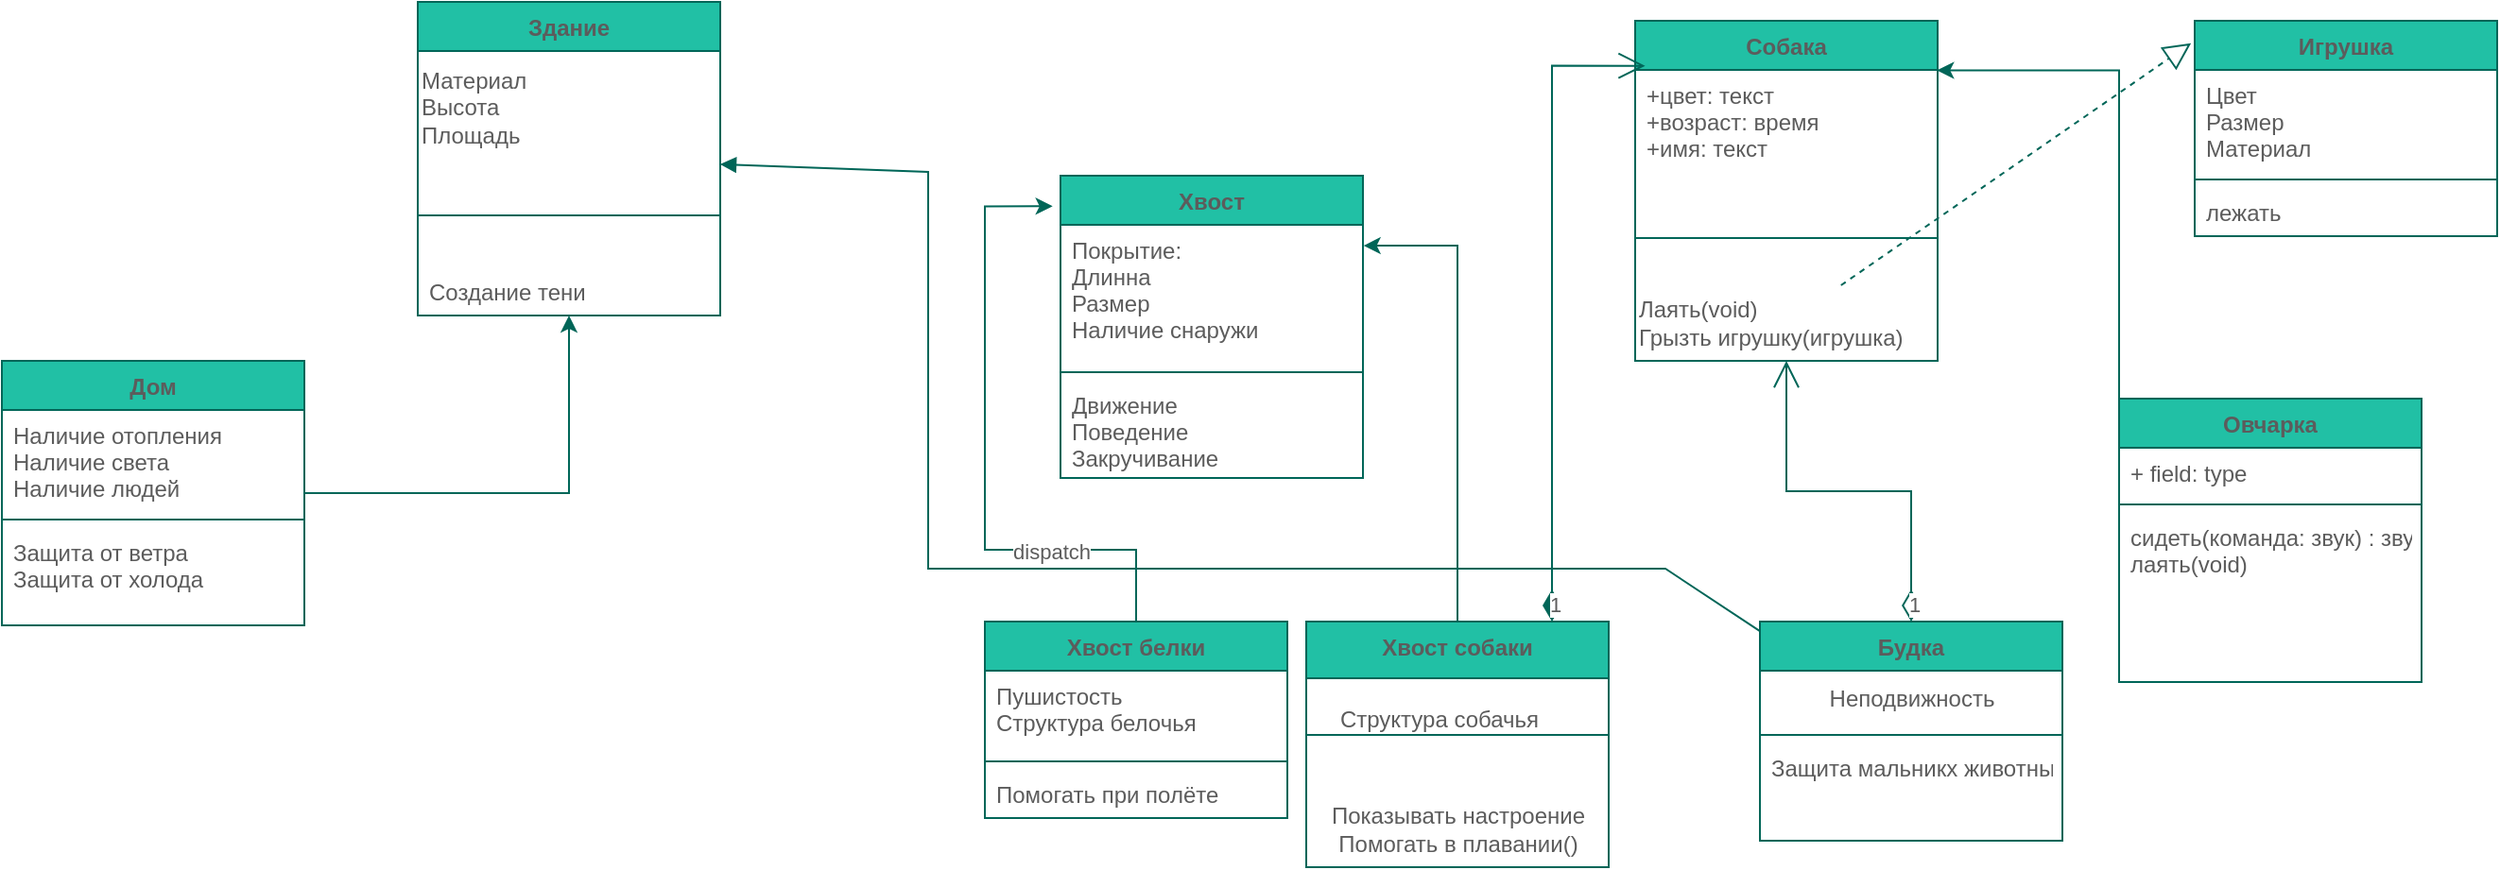 <mxfile version="20.3.0" type="device"><diagram id="C5RBs43oDa-KdzZeNtuy" name="Page-1"><mxGraphModel dx="2434" dy="1032" grid="1" gridSize="10" guides="1" tooltips="1" connect="1" arrows="1" fold="1" page="1" pageScale="1" pageWidth="827" pageHeight="1169" math="0" shadow="0"><root><mxCell id="WIyWlLk6GJQsqaUBKTNV-0"/><mxCell id="WIyWlLk6GJQsqaUBKTNV-1" parent="WIyWlLk6GJQsqaUBKTNV-0"/><mxCell id="j9uVrYHDBI9bgolqgFOk-0" value="Собака" style="swimlane;fontStyle=1;align=center;verticalAlign=top;childLayout=stackLayout;horizontal=1;startSize=26;horizontalStack=0;resizeParent=1;resizeParentMax=0;resizeLast=0;collapsible=1;marginBottom=0;fillColor=#21C0A5;strokeColor=#006658;fontColor=#5C5C5C;" parent="WIyWlLk6GJQsqaUBKTNV-1" vertex="1"><mxGeometry x="334" y="40" width="160" height="180" as="geometry"/></mxCell><mxCell id="j9uVrYHDBI9bgolqgFOk-1" value="+цвет: текст&#10;+возраст: время&#10;+имя: текст&#10;" style="text;strokeColor=none;fillColor=none;align=left;verticalAlign=top;spacingLeft=4;spacingRight=4;overflow=hidden;rotatable=0;points=[[0,0.5],[1,0.5]];portConstraint=eastwest;fontColor=#5C5C5C;" parent="j9uVrYHDBI9bgolqgFOk-0" vertex="1"><mxGeometry y="26" width="160" height="64" as="geometry"/></mxCell><mxCell id="j9uVrYHDBI9bgolqgFOk-2" value="" style="line;strokeWidth=1;fillColor=none;align=left;verticalAlign=middle;spacingTop=-1;spacingLeft=3;spacingRight=3;rotatable=0;labelPosition=right;points=[];portConstraint=eastwest;strokeColor=#006658;fontColor=#5C5C5C;" parent="j9uVrYHDBI9bgolqgFOk-0" vertex="1"><mxGeometry y="90" width="160" height="50" as="geometry"/></mxCell><mxCell id="j9uVrYHDBI9bgolqgFOk-16" value="Лаять(void)&lt;br&gt;Грызть игрушку(игрушка)" style="text;html=1;align=left;verticalAlign=middle;resizable=0;points=[];autosize=1;strokeColor=none;fillColor=none;fontColor=#5C5C5C;" parent="j9uVrYHDBI9bgolqgFOk-0" vertex="1"><mxGeometry y="140" width="160" height="40" as="geometry"/></mxCell><mxCell id="j9uVrYHDBI9bgolqgFOk-24" style="edgeStyle=orthogonalEdgeStyle;rounded=0;orthogonalLoop=1;jettySize=auto;html=1;entryX=1.002;entryY=0.149;entryDx=0;entryDy=0;entryPerimeter=0;strokeColor=#006658;fontColor=#5C5C5C;" parent="WIyWlLk6GJQsqaUBKTNV-1" source="j9uVrYHDBI9bgolqgFOk-4" target="j9uVrYHDBI9bgolqgFOk-21" edge="1"><mxGeometry relative="1" as="geometry"/></mxCell><mxCell id="j9uVrYHDBI9bgolqgFOk-4" value="Хвост собаки" style="swimlane;fontStyle=1;align=center;verticalAlign=top;childLayout=stackLayout;horizontal=1;startSize=30;horizontalStack=0;resizeParent=1;resizeParentMax=0;resizeLast=0;collapsible=1;marginBottom=0;fillColor=#21C0A5;strokeColor=#006658;fontColor=#5C5C5C;" parent="WIyWlLk6GJQsqaUBKTNV-1" vertex="1"><mxGeometry x="160" y="358" width="160" height="130" as="geometry"/></mxCell><mxCell id="j9uVrYHDBI9bgolqgFOk-6" value="" style="line;strokeWidth=1;fillColor=none;align=left;verticalAlign=middle;spacingTop=-1;spacingLeft=3;spacingRight=3;rotatable=0;labelPosition=right;points=[];portConstraint=eastwest;strokeColor=#006658;fontColor=#5C5C5C;" parent="j9uVrYHDBI9bgolqgFOk-4" vertex="1"><mxGeometry y="30" width="160" height="60" as="geometry"/></mxCell><mxCell id="j9uVrYHDBI9bgolqgFOk-39" value="Показывать настроение&lt;br&gt;Помогать в плавании()" style="text;html=1;align=center;verticalAlign=middle;resizable=0;points=[];autosize=1;strokeColor=none;fillColor=none;fontColor=#5C5C5C;" parent="j9uVrYHDBI9bgolqgFOk-4" vertex="1"><mxGeometry y="90" width="160" height="40" as="geometry"/></mxCell><mxCell id="j9uVrYHDBI9bgolqgFOk-8" value="1" style="endArrow=open;html=1;endSize=12;startArrow=diamondThin;startSize=14;startFill=1;edgeStyle=orthogonalEdgeStyle;align=left;verticalAlign=bottom;rounded=0;entryX=0.033;entryY=-0.034;entryDx=0;entryDy=0;entryPerimeter=0;strokeColor=#006658;fontColor=#5C5C5C;" parent="WIyWlLk6GJQsqaUBKTNV-1" source="j9uVrYHDBI9bgolqgFOk-4" target="j9uVrYHDBI9bgolqgFOk-1" edge="1"><mxGeometry x="-1" y="3" relative="1" as="geometry"><mxPoint x="330" y="320" as="sourcePoint"/><mxPoint x="490" y="320" as="targetPoint"/><Array as="points"><mxPoint x="290" y="64"/></Array></mxGeometry></mxCell><mxCell id="j9uVrYHDBI9bgolqgFOk-19" style="edgeStyle=orthogonalEdgeStyle;rounded=0;orthogonalLoop=1;jettySize=auto;html=1;entryX=0.998;entryY=0.003;entryDx=0;entryDy=0;entryPerimeter=0;strokeColor=#006658;fontColor=#5C5C5C;" parent="WIyWlLk6GJQsqaUBKTNV-1" source="j9uVrYHDBI9bgolqgFOk-9" target="j9uVrYHDBI9bgolqgFOk-1" edge="1"><mxGeometry relative="1" as="geometry"><Array as="points"><mxPoint x="590" y="66"/></Array></mxGeometry></mxCell><mxCell id="j9uVrYHDBI9bgolqgFOk-9" value="Овчарка" style="swimlane;fontStyle=1;align=center;verticalAlign=top;childLayout=stackLayout;horizontal=1;startSize=26;horizontalStack=0;resizeParent=1;resizeParentMax=0;resizeLast=0;collapsible=1;marginBottom=0;fillColor=#21C0A5;strokeColor=#006658;fontColor=#5C5C5C;" parent="WIyWlLk6GJQsqaUBKTNV-1" vertex="1"><mxGeometry x="590" y="240" width="160" height="150" as="geometry"/></mxCell><mxCell id="j9uVrYHDBI9bgolqgFOk-10" value="+ field: type" style="text;strokeColor=none;fillColor=none;align=left;verticalAlign=top;spacingLeft=4;spacingRight=4;overflow=hidden;rotatable=0;points=[[0,0.5],[1,0.5]];portConstraint=eastwest;fontColor=#5C5C5C;" parent="j9uVrYHDBI9bgolqgFOk-9" vertex="1"><mxGeometry y="26" width="160" height="26" as="geometry"/></mxCell><mxCell id="j9uVrYHDBI9bgolqgFOk-11" value="" style="line;strokeWidth=1;fillColor=none;align=left;verticalAlign=middle;spacingTop=-1;spacingLeft=3;spacingRight=3;rotatable=0;labelPosition=right;points=[];portConstraint=eastwest;strokeColor=#006658;fontColor=#5C5C5C;" parent="j9uVrYHDBI9bgolqgFOk-9" vertex="1"><mxGeometry y="52" width="160" height="8" as="geometry"/></mxCell><mxCell id="j9uVrYHDBI9bgolqgFOk-12" value="сидеть(команда: звук) : звук&#10;лаять(void)&#10;" style="text;strokeColor=none;fillColor=none;align=left;verticalAlign=top;spacingLeft=4;spacingRight=4;overflow=hidden;rotatable=0;points=[[0,0.5],[1,0.5]];portConstraint=eastwest;fontColor=#5C5C5C;" parent="j9uVrYHDBI9bgolqgFOk-9" vertex="1"><mxGeometry y="60" width="160" height="90" as="geometry"/></mxCell><mxCell id="j9uVrYHDBI9bgolqgFOk-20" value="Хвост" style="swimlane;fontStyle=1;align=center;verticalAlign=top;childLayout=stackLayout;horizontal=1;startSize=26;horizontalStack=0;resizeParent=1;resizeParentMax=0;resizeLast=0;collapsible=1;marginBottom=0;fillColor=#21C0A5;strokeColor=#006658;fontColor=#5C5C5C;" parent="WIyWlLk6GJQsqaUBKTNV-1" vertex="1"><mxGeometry x="30" y="122" width="160" height="160" as="geometry"/></mxCell><mxCell id="j9uVrYHDBI9bgolqgFOk-21" value="Покрытие:&#10;Длинна&#10;Размер&#10;Наличие снаружи&#10;" style="text;strokeColor=none;fillColor=none;align=left;verticalAlign=top;spacingLeft=4;spacingRight=4;overflow=hidden;rotatable=0;points=[[0,0.5],[1,0.5]];portConstraint=eastwest;fontColor=#5C5C5C;" parent="j9uVrYHDBI9bgolqgFOk-20" vertex="1"><mxGeometry y="26" width="160" height="74" as="geometry"/></mxCell><mxCell id="j9uVrYHDBI9bgolqgFOk-22" value="" style="line;strokeWidth=1;fillColor=none;align=left;verticalAlign=middle;spacingTop=-1;spacingLeft=3;spacingRight=3;rotatable=0;labelPosition=right;points=[];portConstraint=eastwest;strokeColor=#006658;fontColor=#5C5C5C;" parent="j9uVrYHDBI9bgolqgFOk-20" vertex="1"><mxGeometry y="100" width="160" height="8" as="geometry"/></mxCell><mxCell id="j9uVrYHDBI9bgolqgFOk-23" value="Движение&#10;Поведение&#10;Закручивание" style="text;strokeColor=none;fillColor=none;align=left;verticalAlign=top;spacingLeft=4;spacingRight=4;overflow=hidden;rotatable=0;points=[[0,0.5],[1,0.5]];portConstraint=eastwest;fontColor=#5C5C5C;" parent="j9uVrYHDBI9bgolqgFOk-20" vertex="1"><mxGeometry y="108" width="160" height="52" as="geometry"/></mxCell><mxCell id="j9uVrYHDBI9bgolqgFOk-29" value="Игрушка" style="swimlane;fontStyle=1;align=center;verticalAlign=top;childLayout=stackLayout;horizontal=1;startSize=26;horizontalStack=0;resizeParent=1;resizeParentMax=0;resizeLast=0;collapsible=1;marginBottom=0;fillColor=#21C0A5;strokeColor=#006658;fontColor=#5C5C5C;" parent="WIyWlLk6GJQsqaUBKTNV-1" vertex="1"><mxGeometry x="630" y="40" width="160" height="114" as="geometry"/></mxCell><mxCell id="j9uVrYHDBI9bgolqgFOk-30" value="Цвет&#10;Размер&#10;Материал" style="text;strokeColor=none;fillColor=none;align=left;verticalAlign=top;spacingLeft=4;spacingRight=4;overflow=hidden;rotatable=0;points=[[0,0.5],[1,0.5]];portConstraint=eastwest;fontColor=#5C5C5C;" parent="j9uVrYHDBI9bgolqgFOk-29" vertex="1"><mxGeometry y="26" width="160" height="54" as="geometry"/></mxCell><mxCell id="j9uVrYHDBI9bgolqgFOk-31" value="" style="line;strokeWidth=1;fillColor=none;align=left;verticalAlign=middle;spacingTop=-1;spacingLeft=3;spacingRight=3;rotatable=0;labelPosition=right;points=[];portConstraint=eastwest;strokeColor=#006658;fontColor=#5C5C5C;" parent="j9uVrYHDBI9bgolqgFOk-29" vertex="1"><mxGeometry y="80" width="160" height="8" as="geometry"/></mxCell><mxCell id="j9uVrYHDBI9bgolqgFOk-32" value="лежать" style="text;strokeColor=none;fillColor=none;align=left;verticalAlign=top;spacingLeft=4;spacingRight=4;overflow=hidden;rotatable=0;points=[[0,0.5],[1,0.5]];portConstraint=eastwest;fontColor=#5C5C5C;" parent="j9uVrYHDBI9bgolqgFOk-29" vertex="1"><mxGeometry y="88" width="160" height="26" as="geometry"/></mxCell><mxCell id="j9uVrYHDBI9bgolqgFOk-33" value="" style="endArrow=block;dashed=1;endFill=0;endSize=12;html=1;rounded=0;entryX=-0.012;entryY=0.104;entryDx=0;entryDy=0;entryPerimeter=0;strokeColor=#006658;fontColor=#5C5C5C;" parent="WIyWlLk6GJQsqaUBKTNV-1" source="j9uVrYHDBI9bgolqgFOk-16" target="j9uVrYHDBI9bgolqgFOk-29" edge="1"><mxGeometry width="160" relative="1" as="geometry"><mxPoint x="494" y="210" as="sourcePoint"/><mxPoint x="654" y="210" as="targetPoint"/></mxGeometry></mxCell><mxCell id="j9uVrYHDBI9bgolqgFOk-38" value="" style="edgeStyle=orthogonalEdgeStyle;rounded=0;orthogonalLoop=1;jettySize=auto;html=1;entryX=-0.026;entryY=0.101;entryDx=0;entryDy=0;entryPerimeter=0;strokeColor=#006658;fontColor=#5C5C5C;" parent="WIyWlLk6GJQsqaUBKTNV-1" source="j9uVrYHDBI9bgolqgFOk-34" target="j9uVrYHDBI9bgolqgFOk-20" edge="1"><mxGeometry relative="1" as="geometry"><Array as="points"><mxPoint x="70" y="320"/><mxPoint x="-10" y="320"/><mxPoint x="-10" y="138"/></Array></mxGeometry></mxCell><mxCell id="j9uVrYHDBI9bgolqgFOk-34" value="Хвост белки" style="swimlane;fontStyle=1;align=center;verticalAlign=top;childLayout=stackLayout;horizontal=1;startSize=26;horizontalStack=0;resizeParent=1;resizeParentMax=0;resizeLast=0;collapsible=1;marginBottom=0;fillColor=#21C0A5;strokeColor=#006658;fontColor=#5C5C5C;" parent="WIyWlLk6GJQsqaUBKTNV-1" vertex="1"><mxGeometry x="-10" y="358" width="160" height="104" as="geometry"/></mxCell><mxCell id="j9uVrYHDBI9bgolqgFOk-35" value="Пушистость&#10;Структура белочья" style="text;strokeColor=none;fillColor=none;align=left;verticalAlign=top;spacingLeft=4;spacingRight=4;overflow=hidden;rotatable=0;points=[[0,0.5],[1,0.5]];portConstraint=eastwest;fontColor=#5C5C5C;" parent="j9uVrYHDBI9bgolqgFOk-34" vertex="1"><mxGeometry y="26" width="160" height="44" as="geometry"/></mxCell><mxCell id="j9uVrYHDBI9bgolqgFOk-36" value="" style="line;strokeWidth=1;fillColor=none;align=left;verticalAlign=middle;spacingTop=-1;spacingLeft=3;spacingRight=3;rotatable=0;labelPosition=right;points=[];portConstraint=eastwest;strokeColor=#006658;fontColor=#5C5C5C;" parent="j9uVrYHDBI9bgolqgFOk-34" vertex="1"><mxGeometry y="70" width="160" height="8" as="geometry"/></mxCell><mxCell id="j9uVrYHDBI9bgolqgFOk-37" value="Помогать при полёте&#10;" style="text;strokeColor=none;fillColor=none;align=left;verticalAlign=top;spacingLeft=4;spacingRight=4;overflow=hidden;rotatable=0;points=[[0,0.5],[1,0.5]];portConstraint=eastwest;fontColor=#5C5C5C;" parent="j9uVrYHDBI9bgolqgFOk-34" vertex="1"><mxGeometry y="78" width="160" height="26" as="geometry"/></mxCell><mxCell id="j9uVrYHDBI9bgolqgFOk-40" value="Структура собачья" style="text;html=1;align=center;verticalAlign=middle;resizable=0;points=[];autosize=1;strokeColor=none;fillColor=none;fontColor=#5C5C5C;" parent="WIyWlLk6GJQsqaUBKTNV-1" vertex="1"><mxGeometry x="165" y="395" width="130" height="30" as="geometry"/></mxCell><mxCell id="j9uVrYHDBI9bgolqgFOk-41" value="Будка" style="swimlane;fontStyle=1;align=center;verticalAlign=top;childLayout=stackLayout;horizontal=1;startSize=26;horizontalStack=0;resizeParent=1;resizeParentMax=0;resizeLast=0;collapsible=1;marginBottom=0;fillColor=#21C0A5;strokeColor=#006658;fontColor=#5C5C5C;" parent="WIyWlLk6GJQsqaUBKTNV-1" vertex="1"><mxGeometry x="400" y="358" width="160" height="116" as="geometry"/></mxCell><mxCell id="j9uVrYHDBI9bgolqgFOk-51" value="Неподвижность" style="text;html=1;align=center;verticalAlign=middle;resizable=0;points=[];autosize=1;strokeColor=none;fillColor=none;fontColor=#5C5C5C;" parent="j9uVrYHDBI9bgolqgFOk-41" vertex="1"><mxGeometry y="26" width="160" height="30" as="geometry"/></mxCell><mxCell id="j9uVrYHDBI9bgolqgFOk-43" value="" style="line;strokeWidth=1;fillColor=none;align=left;verticalAlign=middle;spacingTop=-1;spacingLeft=3;spacingRight=3;rotatable=0;labelPosition=right;points=[];portConstraint=eastwest;strokeColor=#006658;fontColor=#5C5C5C;" parent="j9uVrYHDBI9bgolqgFOk-41" vertex="1"><mxGeometry y="56" width="160" height="8" as="geometry"/></mxCell><mxCell id="j9uVrYHDBI9bgolqgFOk-44" value="Защита мальникх животных" style="text;strokeColor=none;fillColor=none;align=left;verticalAlign=top;spacingLeft=4;spacingRight=4;overflow=hidden;rotatable=0;points=[[0,0.5],[1,0.5]];portConstraint=eastwest;fontColor=#5C5C5C;" parent="j9uVrYHDBI9bgolqgFOk-41" vertex="1"><mxGeometry y="64" width="160" height="52" as="geometry"/></mxCell><mxCell id="j9uVrYHDBI9bgolqgFOk-45" value="1" style="endArrow=open;html=1;endSize=12;startArrow=diamondThin;startSize=14;startFill=0;edgeStyle=orthogonalEdgeStyle;align=left;verticalAlign=bottom;rounded=0;exitX=0.5;exitY=0;exitDx=0;exitDy=0;strokeColor=#006658;fontColor=#5C5C5C;" parent="WIyWlLk6GJQsqaUBKTNV-1" source="j9uVrYHDBI9bgolqgFOk-41" target="j9uVrYHDBI9bgolqgFOk-0" edge="1"><mxGeometry x="-1" y="3" relative="1" as="geometry"><mxPoint x="330" y="310" as="sourcePoint"/><mxPoint x="490" y="310" as="targetPoint"/></mxGeometry></mxCell><mxCell id="j9uVrYHDBI9bgolqgFOk-46" value="Здание" style="swimlane;fontStyle=1;align=center;verticalAlign=top;childLayout=stackLayout;horizontal=1;startSize=26;horizontalStack=0;resizeParent=1;resizeParentMax=0;resizeLast=0;collapsible=1;marginBottom=0;fillColor=#21C0A5;strokeColor=#006658;fontColor=#5C5C5C;" parent="WIyWlLk6GJQsqaUBKTNV-1" vertex="1"><mxGeometry x="-310" y="30" width="160" height="166" as="geometry"/></mxCell><mxCell id="j9uVrYHDBI9bgolqgFOk-50" value="Материал&lt;br&gt;Высота&lt;br&gt;&lt;div style=&quot;&quot;&gt;&lt;span style=&quot;background-color: initial;&quot;&gt;Площадь&lt;/span&gt;&lt;/div&gt;" style="text;html=1;align=left;verticalAlign=middle;resizable=0;points=[];autosize=1;strokeColor=none;fillColor=none;fontColor=#5C5C5C;" parent="j9uVrYHDBI9bgolqgFOk-46" vertex="1"><mxGeometry y="26" width="160" height="60" as="geometry"/></mxCell><mxCell id="j9uVrYHDBI9bgolqgFOk-48" value="" style="line;strokeWidth=1;fillColor=none;align=left;verticalAlign=middle;spacingTop=-1;spacingLeft=3;spacingRight=3;rotatable=0;labelPosition=right;points=[];portConstraint=eastwest;strokeColor=#006658;fontColor=#5C5C5C;" parent="j9uVrYHDBI9bgolqgFOk-46" vertex="1"><mxGeometry y="86" width="160" height="54" as="geometry"/></mxCell><mxCell id="j9uVrYHDBI9bgolqgFOk-49" value="Создание тени" style="text;strokeColor=none;fillColor=none;align=left;verticalAlign=top;spacingLeft=4;spacingRight=4;overflow=hidden;rotatable=0;points=[[0,0.5],[1,0.5]];portConstraint=eastwest;fontColor=#5C5C5C;" parent="j9uVrYHDBI9bgolqgFOk-46" vertex="1"><mxGeometry y="140" width="160" height="26" as="geometry"/></mxCell><mxCell id="j9uVrYHDBI9bgolqgFOk-56" style="edgeStyle=orthogonalEdgeStyle;rounded=0;orthogonalLoop=1;jettySize=auto;html=1;strokeColor=#006658;fontColor=#5C5C5C;" parent="WIyWlLk6GJQsqaUBKTNV-1" source="j9uVrYHDBI9bgolqgFOk-52" target="j9uVrYHDBI9bgolqgFOk-46" edge="1"><mxGeometry relative="1" as="geometry"/></mxCell><mxCell id="j9uVrYHDBI9bgolqgFOk-52" value="Дом" style="swimlane;fontStyle=1;align=center;verticalAlign=top;childLayout=stackLayout;horizontal=1;startSize=26;horizontalStack=0;resizeParent=1;resizeParentMax=0;resizeLast=0;collapsible=1;marginBottom=0;fillColor=#21C0A5;strokeColor=#006658;fontColor=#5C5C5C;" parent="WIyWlLk6GJQsqaUBKTNV-1" vertex="1"><mxGeometry x="-530" y="220" width="160" height="140" as="geometry"/></mxCell><mxCell id="j9uVrYHDBI9bgolqgFOk-53" value="Наличие отопления&#10;Наличие света&#10;Наличие людей" style="text;strokeColor=none;fillColor=none;align=left;verticalAlign=top;spacingLeft=4;spacingRight=4;overflow=hidden;rotatable=0;points=[[0,0.5],[1,0.5]];portConstraint=eastwest;fontColor=#5C5C5C;" parent="j9uVrYHDBI9bgolqgFOk-52" vertex="1"><mxGeometry y="26" width="160" height="54" as="geometry"/></mxCell><mxCell id="j9uVrYHDBI9bgolqgFOk-54" value="" style="line;strokeWidth=1;fillColor=none;align=left;verticalAlign=middle;spacingTop=-1;spacingLeft=3;spacingRight=3;rotatable=0;labelPosition=right;points=[];portConstraint=eastwest;strokeColor=#006658;fontColor=#5C5C5C;" parent="j9uVrYHDBI9bgolqgFOk-52" vertex="1"><mxGeometry y="80" width="160" height="8" as="geometry"/></mxCell><mxCell id="j9uVrYHDBI9bgolqgFOk-55" value="Защита от ветра&#10;Защита от холода" style="text;strokeColor=none;fillColor=none;align=left;verticalAlign=top;spacingLeft=4;spacingRight=4;overflow=hidden;rotatable=0;points=[[0,0.5],[1,0.5]];portConstraint=eastwest;fontColor=#5C5C5C;" parent="j9uVrYHDBI9bgolqgFOk-52" vertex="1"><mxGeometry y="88" width="160" height="52" as="geometry"/></mxCell><mxCell id="j9uVrYHDBI9bgolqgFOk-59" value="dispatch" style="html=1;verticalAlign=bottom;endArrow=block;rounded=0;strokeColor=#006658;fontColor=#5C5C5C;" parent="WIyWlLk6GJQsqaUBKTNV-1" source="j9uVrYHDBI9bgolqgFOk-41" target="j9uVrYHDBI9bgolqgFOk-46" edge="1"><mxGeometry width="80" relative="1" as="geometry"><mxPoint x="50" y="250" as="sourcePoint"/><mxPoint x="130" y="250" as="targetPoint"/><Array as="points"><mxPoint x="350" y="330"/><mxPoint x="-40" y="330"/><mxPoint x="-40" y="240"/><mxPoint x="-40" y="120"/></Array></mxGeometry></mxCell></root></mxGraphModel></diagram></mxfile>